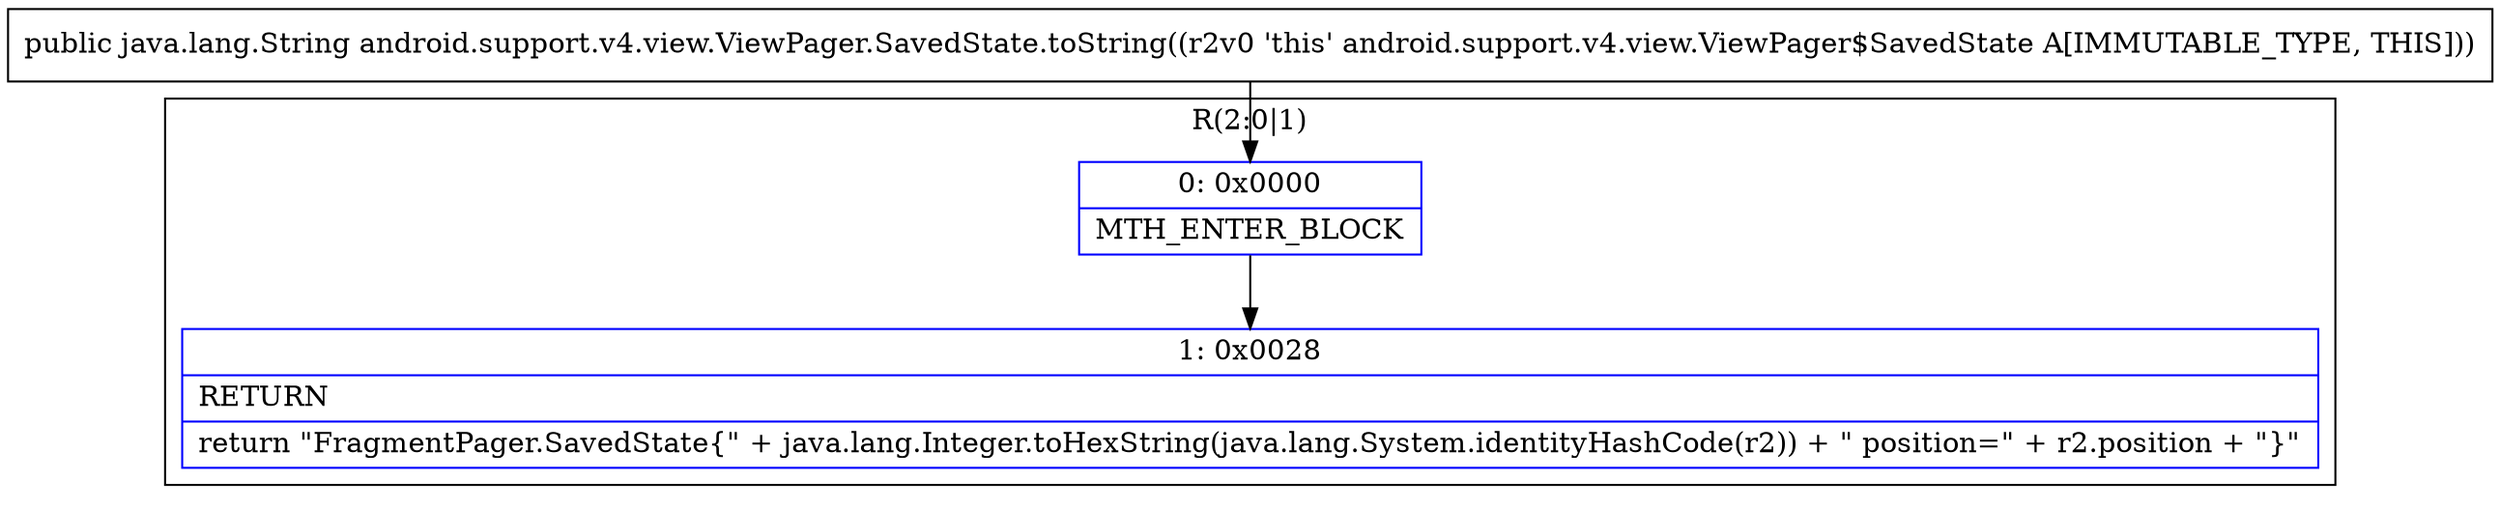 digraph "CFG forandroid.support.v4.view.ViewPager.SavedState.toString()Ljava\/lang\/String;" {
subgraph cluster_Region_1046079765 {
label = "R(2:0|1)";
node [shape=record,color=blue];
Node_0 [shape=record,label="{0\:\ 0x0000|MTH_ENTER_BLOCK\l}"];
Node_1 [shape=record,label="{1\:\ 0x0028|RETURN\l|return \"FragmentPager.SavedState\{\" + java.lang.Integer.toHexString(java.lang.System.identityHashCode(r2)) + \" position=\" + r2.position + \"\}\"\l}"];
}
MethodNode[shape=record,label="{public java.lang.String android.support.v4.view.ViewPager.SavedState.toString((r2v0 'this' android.support.v4.view.ViewPager$SavedState A[IMMUTABLE_TYPE, THIS])) }"];
MethodNode -> Node_0;
Node_0 -> Node_1;
}

